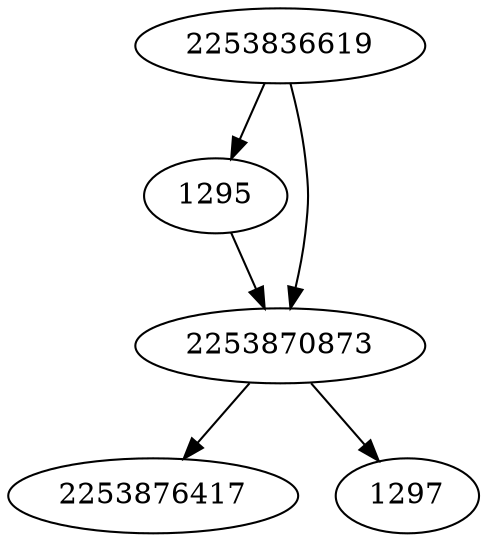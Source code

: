 strict digraph  {
2253876417;
2253836619;
1295;
1297;
2253870873;
2253836619 -> 2253870873;
2253836619 -> 1295;
1295 -> 2253870873;
2253870873 -> 2253876417;
2253870873 -> 1297;
}
